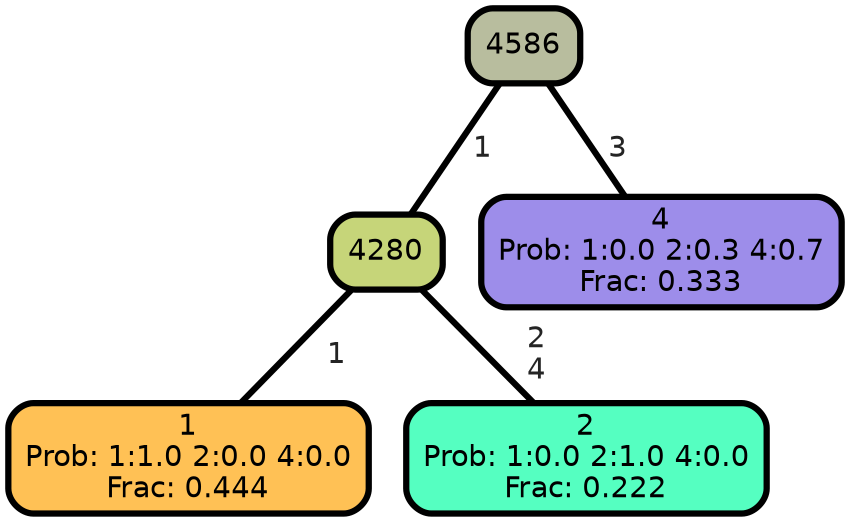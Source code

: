 graph Tree {
node [shape=box, style="filled, rounded",color="black",penwidth="3",fontcolor="black",                 fontname=helvetica] ;
graph [ranksep="0 equally", splines=straight,                 bgcolor=transparent, dpi=200] ;
edge [fontname=helvetica, fontweight=bold,fontcolor=grey14,color=black] ;
0 [label="1
Prob: 1:1.0 2:0.0 4:0.0
Frac: 0.444", fillcolor="#ffc155"] ;
1 [label="4280", fillcolor="#c6d579"] ;
2 [label="2
Prob: 1:0.0 2:1.0 4:0.0
Frac: 0.222", fillcolor="#55ffc1"] ;
3 [label="4586", fillcolor="#b8bd9e"] ;
4 [label="4
Prob: 1:0.0 2:0.3 4:0.7
Frac: 0.333", fillcolor="#9d8dea"] ;
1 -- 0 [label=" 1",penwidth=3] ;
1 -- 2 [label=" 2\n 4",penwidth=3] ;
3 -- 1 [label=" 1",penwidth=3] ;
3 -- 4 [label=" 3",penwidth=3] ;
{rank = same;}}